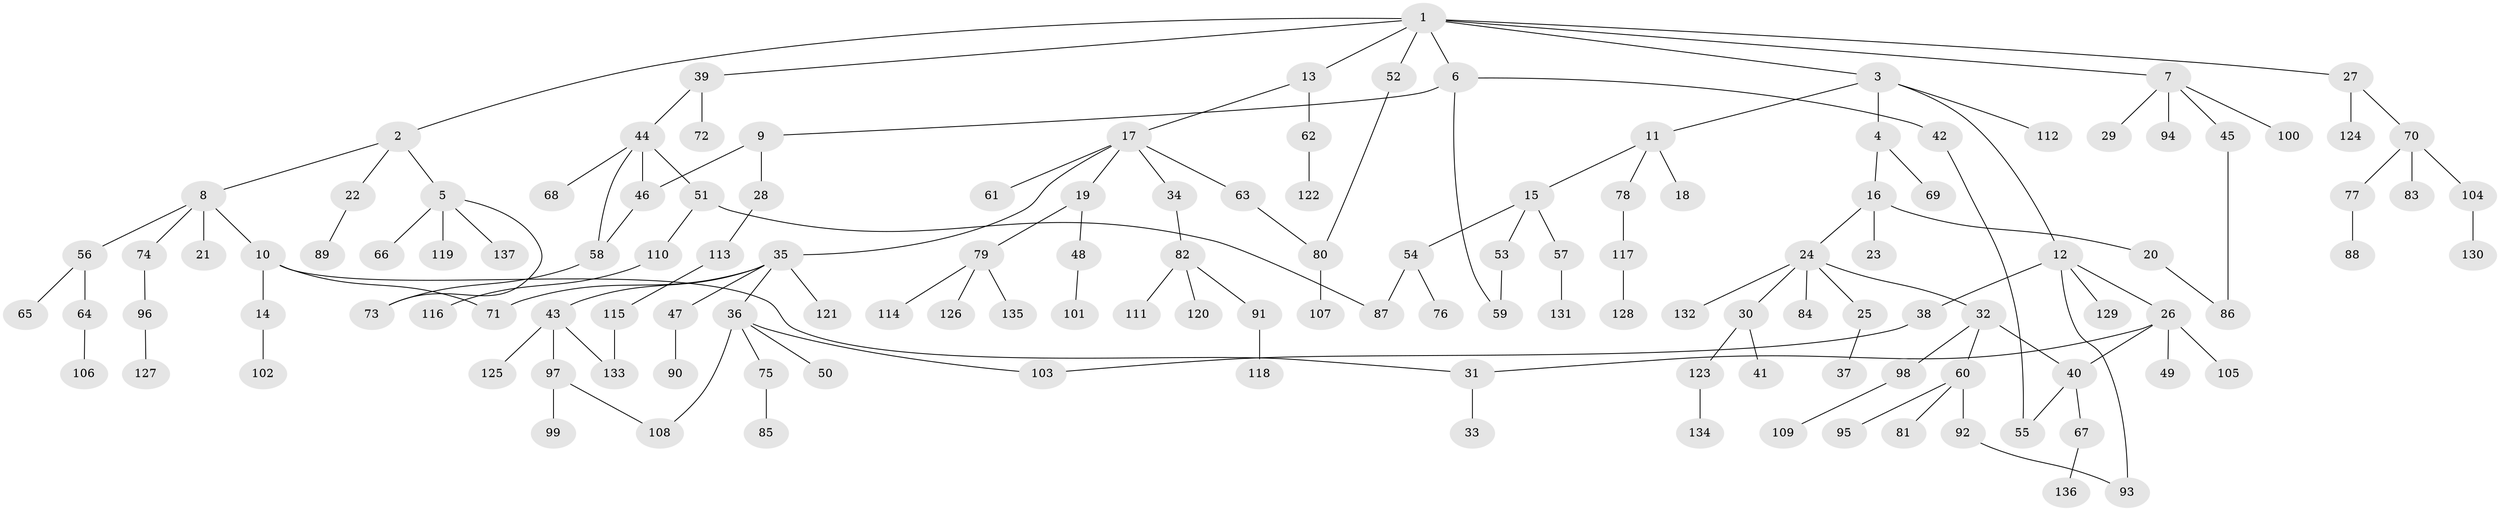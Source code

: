 // coarse degree distribution, {9: 0.01, 4: 0.08, 3: 0.13, 5: 0.05, 6: 0.03, 2: 0.19, 8: 0.01, 10: 0.01, 1: 0.49}
// Generated by graph-tools (version 1.1) at 2025/51/02/27/25 19:51:36]
// undirected, 137 vertices, 151 edges
graph export_dot {
graph [start="1"]
  node [color=gray90,style=filled];
  1;
  2;
  3;
  4;
  5;
  6;
  7;
  8;
  9;
  10;
  11;
  12;
  13;
  14;
  15;
  16;
  17;
  18;
  19;
  20;
  21;
  22;
  23;
  24;
  25;
  26;
  27;
  28;
  29;
  30;
  31;
  32;
  33;
  34;
  35;
  36;
  37;
  38;
  39;
  40;
  41;
  42;
  43;
  44;
  45;
  46;
  47;
  48;
  49;
  50;
  51;
  52;
  53;
  54;
  55;
  56;
  57;
  58;
  59;
  60;
  61;
  62;
  63;
  64;
  65;
  66;
  67;
  68;
  69;
  70;
  71;
  72;
  73;
  74;
  75;
  76;
  77;
  78;
  79;
  80;
  81;
  82;
  83;
  84;
  85;
  86;
  87;
  88;
  89;
  90;
  91;
  92;
  93;
  94;
  95;
  96;
  97;
  98;
  99;
  100;
  101;
  102;
  103;
  104;
  105;
  106;
  107;
  108;
  109;
  110;
  111;
  112;
  113;
  114;
  115;
  116;
  117;
  118;
  119;
  120;
  121;
  122;
  123;
  124;
  125;
  126;
  127;
  128;
  129;
  130;
  131;
  132;
  133;
  134;
  135;
  136;
  137;
  1 -- 2;
  1 -- 3;
  1 -- 6;
  1 -- 7;
  1 -- 13;
  1 -- 27;
  1 -- 39;
  1 -- 52;
  2 -- 5;
  2 -- 8;
  2 -- 22;
  3 -- 4;
  3 -- 11;
  3 -- 12;
  3 -- 112;
  4 -- 16;
  4 -- 69;
  5 -- 66;
  5 -- 119;
  5 -- 137;
  5 -- 73;
  6 -- 9;
  6 -- 42;
  6 -- 59;
  7 -- 29;
  7 -- 45;
  7 -- 94;
  7 -- 100;
  8 -- 10;
  8 -- 21;
  8 -- 56;
  8 -- 74;
  9 -- 28;
  9 -- 46;
  10 -- 14;
  10 -- 31;
  10 -- 71;
  11 -- 15;
  11 -- 18;
  11 -- 78;
  12 -- 26;
  12 -- 38;
  12 -- 93;
  12 -- 129;
  13 -- 17;
  13 -- 62;
  14 -- 102;
  15 -- 53;
  15 -- 54;
  15 -- 57;
  16 -- 20;
  16 -- 23;
  16 -- 24;
  17 -- 19;
  17 -- 34;
  17 -- 35;
  17 -- 61;
  17 -- 63;
  19 -- 48;
  19 -- 79;
  20 -- 86;
  22 -- 89;
  24 -- 25;
  24 -- 30;
  24 -- 32;
  24 -- 84;
  24 -- 132;
  25 -- 37;
  26 -- 49;
  26 -- 105;
  26 -- 31;
  26 -- 40;
  27 -- 70;
  27 -- 124;
  28 -- 113;
  30 -- 41;
  30 -- 123;
  31 -- 33;
  32 -- 40;
  32 -- 60;
  32 -- 98;
  34 -- 82;
  35 -- 36;
  35 -- 43;
  35 -- 47;
  35 -- 121;
  35 -- 71;
  36 -- 50;
  36 -- 75;
  36 -- 103;
  36 -- 108;
  38 -- 103;
  39 -- 44;
  39 -- 72;
  40 -- 55;
  40 -- 67;
  42 -- 55;
  43 -- 97;
  43 -- 125;
  43 -- 133;
  44 -- 51;
  44 -- 68;
  44 -- 58;
  44 -- 46;
  45 -- 86;
  46 -- 58;
  47 -- 90;
  48 -- 101;
  51 -- 87;
  51 -- 110;
  52 -- 80;
  53 -- 59;
  54 -- 76;
  54 -- 87;
  56 -- 64;
  56 -- 65;
  57 -- 131;
  58 -- 73;
  60 -- 81;
  60 -- 92;
  60 -- 95;
  62 -- 122;
  63 -- 80;
  64 -- 106;
  67 -- 136;
  70 -- 77;
  70 -- 83;
  70 -- 104;
  74 -- 96;
  75 -- 85;
  77 -- 88;
  78 -- 117;
  79 -- 114;
  79 -- 126;
  79 -- 135;
  80 -- 107;
  82 -- 91;
  82 -- 111;
  82 -- 120;
  91 -- 118;
  92 -- 93;
  96 -- 127;
  97 -- 99;
  97 -- 108;
  98 -- 109;
  104 -- 130;
  110 -- 116;
  113 -- 115;
  115 -- 133;
  117 -- 128;
  123 -- 134;
}
